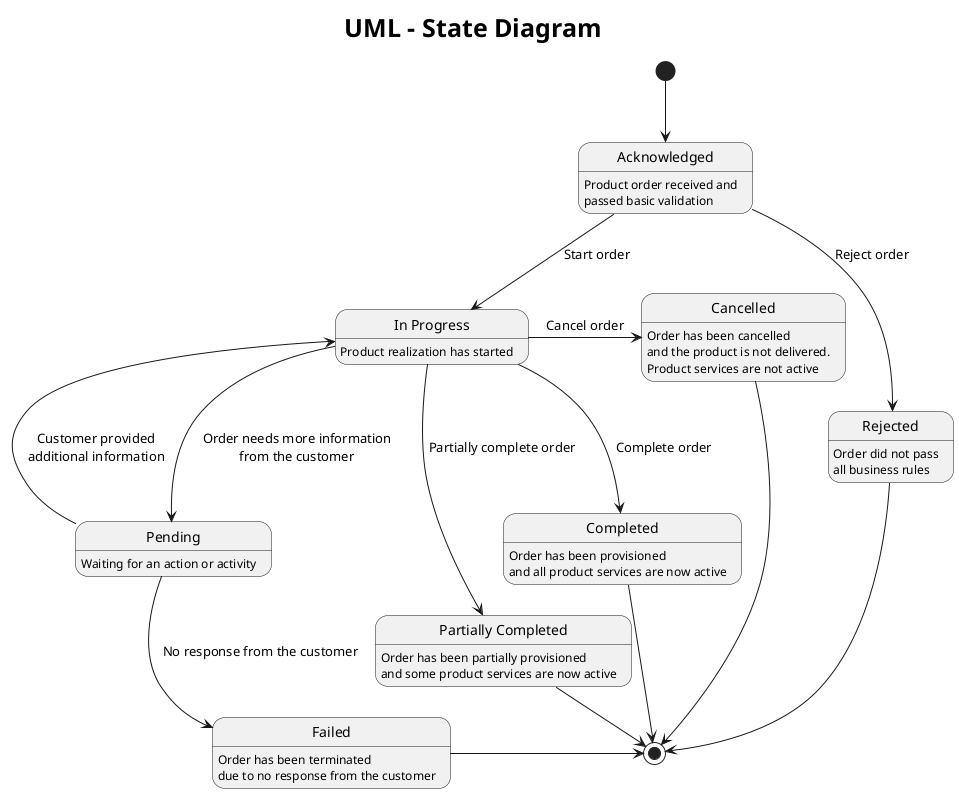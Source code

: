 @startuml
skinparam titleFontSize 25

title
UML - State Diagram
end title

state "Acknowledged" as acknowledged
state "In Progress" as inProgress
state "Rejected" as rejected
state "Completed" as completed
state "Partially Completed" as partial
state "Cancelled" as cancelled
state "Pending" as pending
state "Failed" as failed

[*] -down-> acknowledged
acknowledged : Product order received and
acknowledged: passed basic validation

acknowledged --> inProgress: Start order
inProgress: Product realization has started

acknowledged --> rejected: Reject order
rejected: Order did not pass
rejected: all business rules

inProgress --> completed: Complete order
completed: Order has been provisioned
completed: and all product services are now active

inProgress --> partial: Partially complete order
partial: Order has been partially provisioned
partial: and some product services are now active

inProgress -> cancelled: Cancel order
cancelled: Order has been cancelled
cancelled: and the product is not delivered.
cancelled: Product services are not active

inProgress --> pending: Order needs more information\nfrom the customer
pending: Waiting for an action or activity

pending --> inProgress: Customer provided\nadditional information

pending --> failed: No response from the customer
failed: Order has been terminated
failed: due to no response from the customer

rejected -> [*]
completed -> [*]
partial -> [*]
cancelled -> [*]
failed -> [*]

' layout
cancelled -[hidden]-> completed
@enduml
